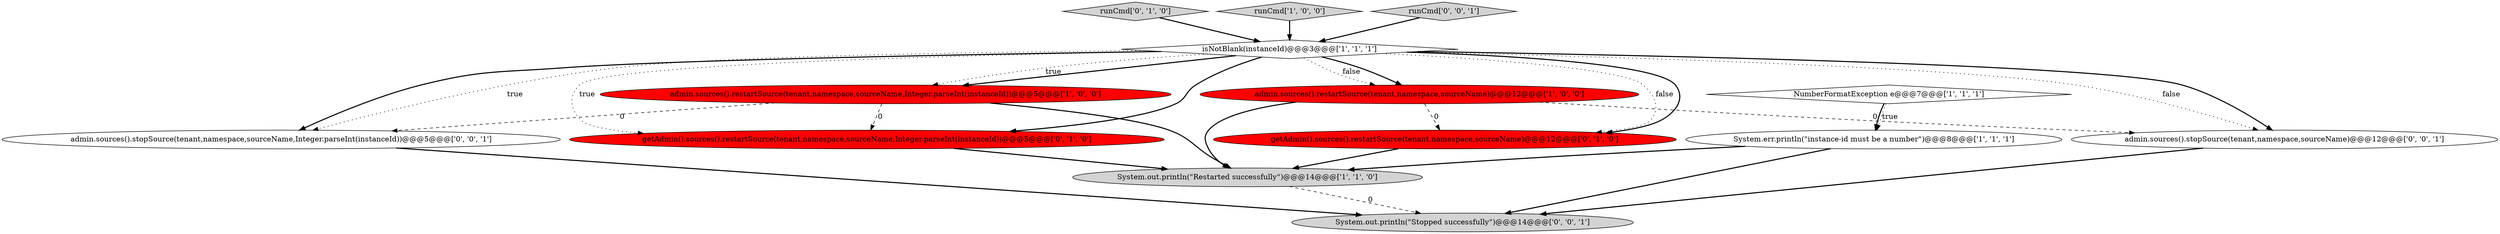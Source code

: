 digraph {
13 [style = filled, label = "admin.sources().stopSource(tenant,namespace,sourceName,Integer.parseInt(instanceId))@@@5@@@['0', '0', '1']", fillcolor = white, shape = ellipse image = "AAA0AAABBB3BBB"];
0 [style = filled, label = "System.out.println(\"Restarted successfully\")@@@14@@@['1', '1', '0']", fillcolor = lightgray, shape = ellipse image = "AAA0AAABBB1BBB"];
11 [style = filled, label = "admin.sources().stopSource(tenant,namespace,sourceName)@@@12@@@['0', '0', '1']", fillcolor = white, shape = ellipse image = "AAA0AAABBB3BBB"];
7 [style = filled, label = "getAdmin().sources().restartSource(tenant,namespace,sourceName)@@@12@@@['0', '1', '0']", fillcolor = red, shape = ellipse image = "AAA1AAABBB2BBB"];
1 [style = filled, label = "admin.sources().restartSource(tenant,namespace,sourceName)@@@12@@@['1', '0', '0']", fillcolor = red, shape = ellipse image = "AAA1AAABBB1BBB"];
5 [style = filled, label = "isNotBlank(instanceId)@@@3@@@['1', '1', '1']", fillcolor = white, shape = diamond image = "AAA0AAABBB1BBB"];
10 [style = filled, label = "System.out.println(\"Stopped successfully\")@@@14@@@['0', '0', '1']", fillcolor = lightgray, shape = ellipse image = "AAA0AAABBB3BBB"];
9 [style = filled, label = "runCmd['0', '1', '0']", fillcolor = lightgray, shape = diamond image = "AAA0AAABBB2BBB"];
2 [style = filled, label = "runCmd['1', '0', '0']", fillcolor = lightgray, shape = diamond image = "AAA0AAABBB1BBB"];
6 [style = filled, label = "NumberFormatException e@@@7@@@['1', '1', '1']", fillcolor = white, shape = diamond image = "AAA0AAABBB1BBB"];
12 [style = filled, label = "runCmd['0', '0', '1']", fillcolor = lightgray, shape = diamond image = "AAA0AAABBB3BBB"];
3 [style = filled, label = "admin.sources().restartSource(tenant,namespace,sourceName,Integer.parseInt(instanceId))@@@5@@@['1', '0', '0']", fillcolor = red, shape = ellipse image = "AAA1AAABBB1BBB"];
8 [style = filled, label = "getAdmin().sources().restartSource(tenant,namespace,sourceName,Integer.parseInt(instanceId))@@@5@@@['0', '1', '0']", fillcolor = red, shape = ellipse image = "AAA1AAABBB2BBB"];
4 [style = filled, label = "System.err.println(\"instance-id must be a number\")@@@8@@@['1', '1', '1']", fillcolor = white, shape = ellipse image = "AAA0AAABBB1BBB"];
5->3 [style = bold, label=""];
13->10 [style = bold, label=""];
4->10 [style = bold, label=""];
5->8 [style = bold, label=""];
12->5 [style = bold, label=""];
5->7 [style = dotted, label="false"];
5->11 [style = dotted, label="false"];
7->0 [style = bold, label=""];
1->0 [style = bold, label=""];
5->3 [style = dotted, label="true"];
3->13 [style = dashed, label="0"];
5->1 [style = dotted, label="false"];
0->10 [style = dashed, label="0"];
3->0 [style = bold, label=""];
4->0 [style = bold, label=""];
8->0 [style = bold, label=""];
5->1 [style = bold, label=""];
5->13 [style = dotted, label="true"];
6->4 [style = bold, label=""];
6->4 [style = dotted, label="true"];
11->10 [style = bold, label=""];
1->11 [style = dashed, label="0"];
5->13 [style = bold, label=""];
9->5 [style = bold, label=""];
3->8 [style = dashed, label="0"];
5->7 [style = bold, label=""];
5->11 [style = bold, label=""];
5->8 [style = dotted, label="true"];
1->7 [style = dashed, label="0"];
2->5 [style = bold, label=""];
}
